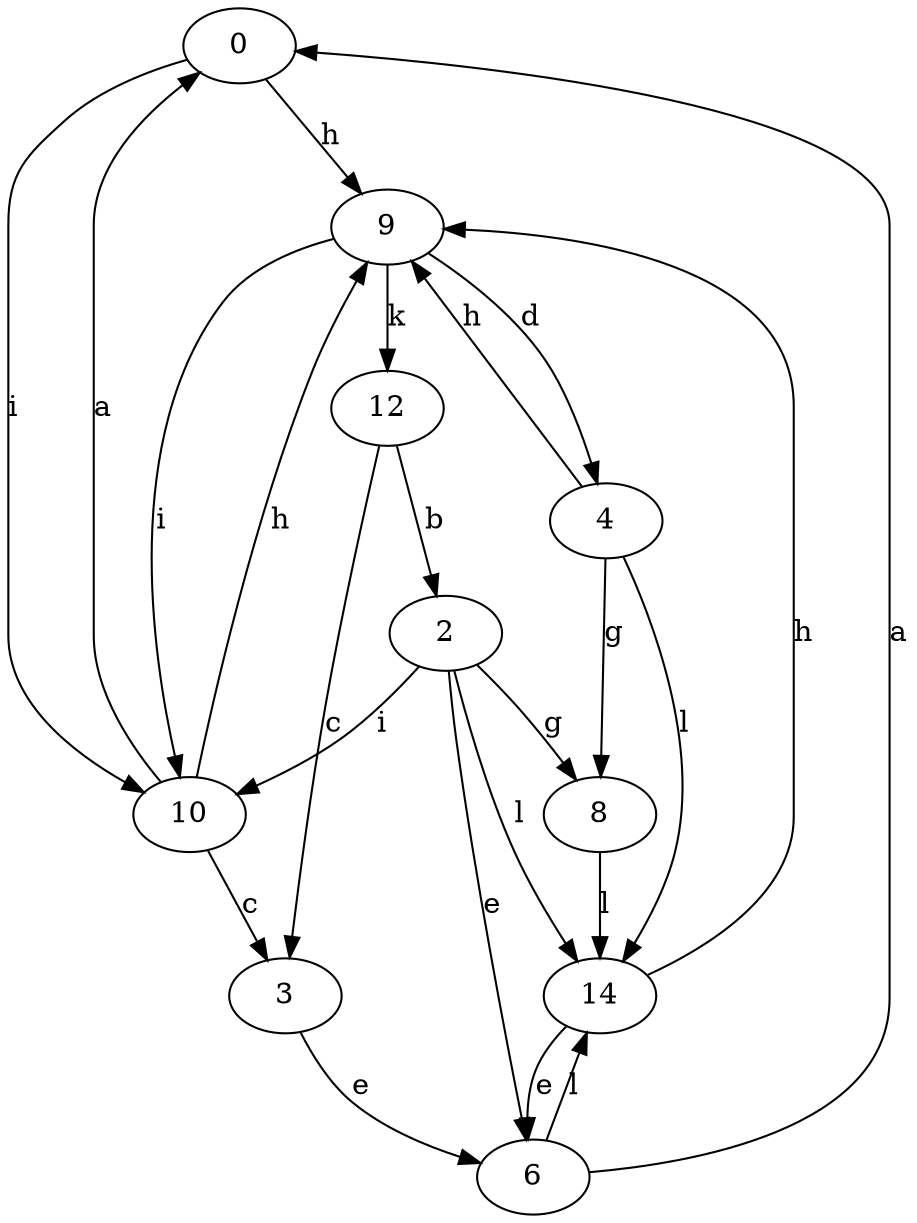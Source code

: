 strict digraph  {
0;
2;
3;
4;
6;
8;
9;
10;
12;
14;
0 -> 9  [label=h];
0 -> 10  [label=i];
2 -> 6  [label=e];
2 -> 8  [label=g];
2 -> 10  [label=i];
2 -> 14  [label=l];
3 -> 6  [label=e];
4 -> 8  [label=g];
4 -> 9  [label=h];
4 -> 14  [label=l];
6 -> 0  [label=a];
6 -> 14  [label=l];
8 -> 14  [label=l];
9 -> 4  [label=d];
9 -> 10  [label=i];
9 -> 12  [label=k];
10 -> 0  [label=a];
10 -> 3  [label=c];
10 -> 9  [label=h];
12 -> 2  [label=b];
12 -> 3  [label=c];
14 -> 6  [label=e];
14 -> 9  [label=h];
}
